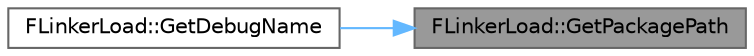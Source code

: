 digraph "FLinkerLoad::GetPackagePath"
{
 // INTERACTIVE_SVG=YES
 // LATEX_PDF_SIZE
  bgcolor="transparent";
  edge [fontname=Helvetica,fontsize=10,labelfontname=Helvetica,labelfontsize=10];
  node [fontname=Helvetica,fontsize=10,shape=box,height=0.2,width=0.4];
  rankdir="RL";
  Node1 [id="Node000001",label="FLinkerLoad::GetPackagePath",height=0.2,width=0.4,color="gray40", fillcolor="grey60", style="filled", fontcolor="black",tooltip="Get the PackagePath being loaded."];
  Node1 -> Node2 [id="edge1_Node000001_Node000002",dir="back",color="steelblue1",style="solid",tooltip=" "];
  Node2 [id="Node000002",label="FLinkerLoad::GetDebugName",height=0.2,width=0.4,color="grey40", fillcolor="white", style="filled",URL="$d9/d6b/classFLinkerLoad.html#a11e34e474ece814561811e2308e6932b",tooltip="Returns a descriptor of the PackagePath this Linker is reading from or writing to,..."];
}
